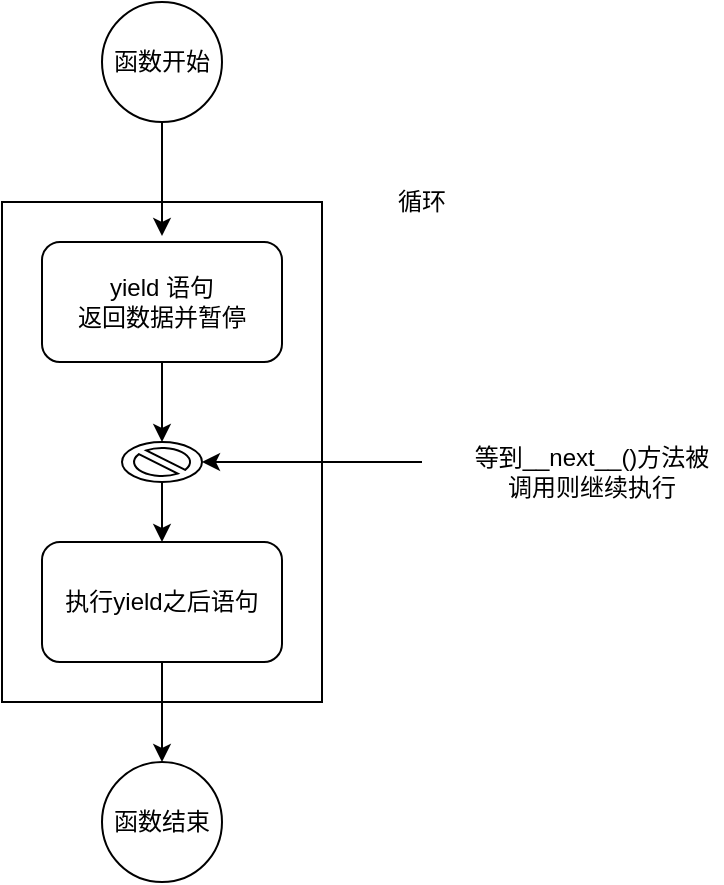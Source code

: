 <mxfile version="12.3.3" type="github" pages="1">
  <diagram id="QIV63kZSxDFIX9TEC0iK" name="Page-1">
    <mxGraphModel dx="782" dy="476" grid="1" gridSize="10" guides="1" tooltips="1" connect="1" arrows="1" fold="1" page="1" pageScale="1" pageWidth="850" pageHeight="1100" math="0" shadow="0">
      <root>
        <mxCell id="0"/>
        <mxCell id="1" parent="0"/>
        <mxCell id="m_uelj_t_iW3ic88DaH1-1" value="" style="rounded=0;whiteSpace=wrap;html=1;" vertex="1" parent="1">
          <mxGeometry x="260" y="130" width="160" height="250" as="geometry"/>
        </mxCell>
        <mxCell id="m_uelj_t_iW3ic88DaH1-2" value="yield&amp;nbsp;语句&lt;br&gt;返回数据并暂停" style="rounded=1;whiteSpace=wrap;html=1;" vertex="1" parent="1">
          <mxGeometry x="280" y="150" width="120" height="60" as="geometry"/>
        </mxCell>
        <mxCell id="m_uelj_t_iW3ic88DaH1-3" value="执行yield之后语句" style="rounded=1;whiteSpace=wrap;html=1;" vertex="1" parent="1">
          <mxGeometry x="280" y="300" width="120" height="60" as="geometry"/>
        </mxCell>
        <mxCell id="m_uelj_t_iW3ic88DaH1-5" value="" style="verticalLabelPosition=bottom;verticalAlign=top;html=1;shape=mxgraph.basic.no_symbol" vertex="1" parent="1">
          <mxGeometry x="320" y="250" width="40" height="20" as="geometry"/>
        </mxCell>
        <mxCell id="m_uelj_t_iW3ic88DaH1-6" value="" style="endArrow=classic;html=1;entryX=1;entryY=0.5;entryDx=0;entryDy=0;entryPerimeter=0;" edge="1" parent="1" target="m_uelj_t_iW3ic88DaH1-5">
          <mxGeometry width="50" height="50" relative="1" as="geometry">
            <mxPoint x="470" y="260" as="sourcePoint"/>
            <mxPoint x="140" y="300" as="targetPoint"/>
          </mxGeometry>
        </mxCell>
        <mxCell id="m_uelj_t_iW3ic88DaH1-7" value="等到__next__()方法被调用则继续执行" style="text;html=1;strokeColor=none;fillColor=none;align=center;verticalAlign=middle;whiteSpace=wrap;rounded=0;" vertex="1" parent="1">
          <mxGeometry x="490" y="240" width="130" height="50" as="geometry"/>
        </mxCell>
        <mxCell id="m_uelj_t_iW3ic88DaH1-8" value="循环" style="text;html=1;strokeColor=none;fillColor=none;align=center;verticalAlign=middle;whiteSpace=wrap;rounded=0;" vertex="1" parent="1">
          <mxGeometry x="450" y="120" width="40" height="20" as="geometry"/>
        </mxCell>
        <mxCell id="m_uelj_t_iW3ic88DaH1-10" value="函数开始" style="ellipse;whiteSpace=wrap;html=1;" vertex="1" parent="1">
          <mxGeometry x="310" y="30" width="60" height="60" as="geometry"/>
        </mxCell>
        <mxCell id="m_uelj_t_iW3ic88DaH1-12" value="函数结束" style="ellipse;whiteSpace=wrap;html=1;" vertex="1" parent="1">
          <mxGeometry x="310" y="410" width="60" height="60" as="geometry"/>
        </mxCell>
        <mxCell id="m_uelj_t_iW3ic88DaH1-13" value="" style="endArrow=classic;html=1;exitX=0.5;exitY=1;exitDx=0;exitDy=0;" edge="1" parent="1" source="m_uelj_t_iW3ic88DaH1-10">
          <mxGeometry width="50" height="50" relative="1" as="geometry">
            <mxPoint x="330" y="150" as="sourcePoint"/>
            <mxPoint x="340" y="147" as="targetPoint"/>
          </mxGeometry>
        </mxCell>
        <mxCell id="m_uelj_t_iW3ic88DaH1-15" value="" style="endArrow=classic;html=1;entryX=0.5;entryY=0;entryDx=0;entryDy=0;entryPerimeter=0;exitX=0.5;exitY=1;exitDx=0;exitDy=0;" edge="1" parent="1" source="m_uelj_t_iW3ic88DaH1-2" target="m_uelj_t_iW3ic88DaH1-5">
          <mxGeometry width="50" height="50" relative="1" as="geometry">
            <mxPoint x="170" y="280" as="sourcePoint"/>
            <mxPoint x="220" y="230" as="targetPoint"/>
          </mxGeometry>
        </mxCell>
        <mxCell id="m_uelj_t_iW3ic88DaH1-16" value="" style="endArrow=classic;html=1;entryX=0.5;entryY=0;entryDx=0;entryDy=0;" edge="1" parent="1" target="m_uelj_t_iW3ic88DaH1-3">
          <mxGeometry width="50" height="50" relative="1" as="geometry">
            <mxPoint x="340" y="270" as="sourcePoint"/>
            <mxPoint x="350" y="260" as="targetPoint"/>
          </mxGeometry>
        </mxCell>
        <mxCell id="m_uelj_t_iW3ic88DaH1-17" value="" style="endArrow=classic;html=1;entryX=0.5;entryY=0;entryDx=0;entryDy=0;" edge="1" parent="1" source="m_uelj_t_iW3ic88DaH1-3" target="m_uelj_t_iW3ic88DaH1-12">
          <mxGeometry width="50" height="50" relative="1" as="geometry">
            <mxPoint x="350" y="280" as="sourcePoint"/>
            <mxPoint x="350" y="310" as="targetPoint"/>
          </mxGeometry>
        </mxCell>
      </root>
    </mxGraphModel>
  </diagram>
</mxfile>
